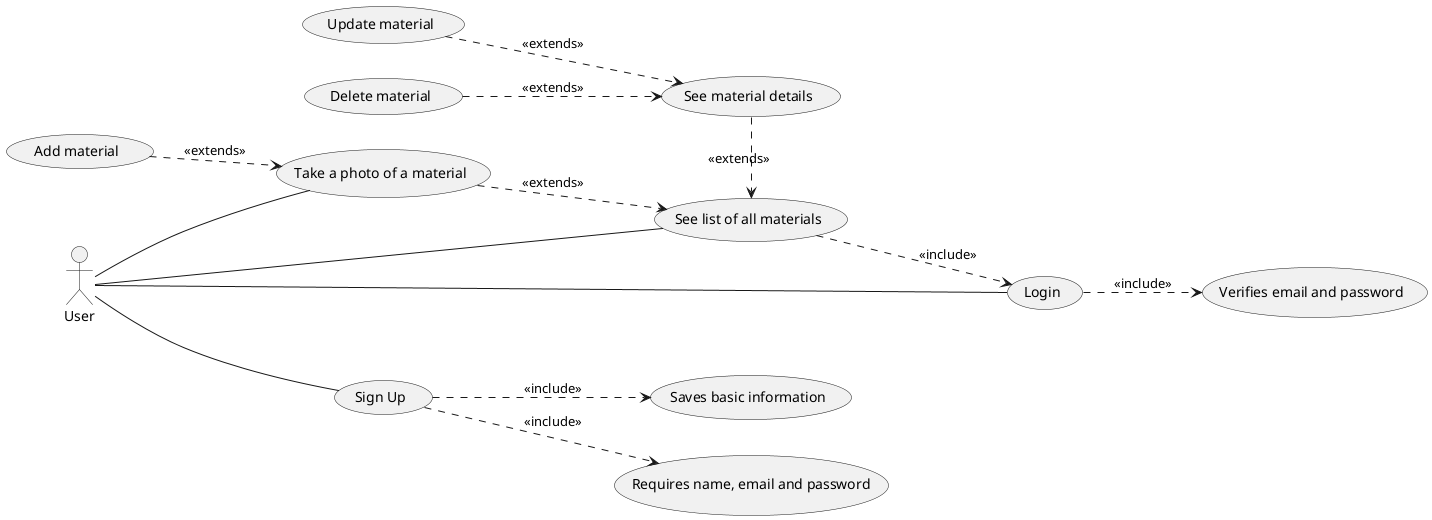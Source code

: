 @startuml
'https://plantuml.com/use-case-diagram

left to right direction

(Add material) as (Create)
(See material details) as (Read)
(Update material) as (Update)
(Delete material) as (Delete)

(See list of all materials) as (See all)
(Take a photo of a material) as (Take photo)

User -down- (Sign Up)
(Sign Up) ..> (Saves basic information) : <<include>>
(Sign Up) ..> (Requires name, email and password) : <<include>>

User -down- (Login)
(Login) ..> (Verifies email and password) : <<include>>

User -down- (Take photo)

User -down- (See all)
(See all) ..> (Login) : <<include>>

(Read) .> (See all) : <<extends>>

(Update) ..> (Read) : <<extends>>
(Delete) ..> (Read) : <<extends>>

(Create) ..> (Take photo) : <<extends>>
(Take photo) ..> (See all) : <<extends>>

@enduml